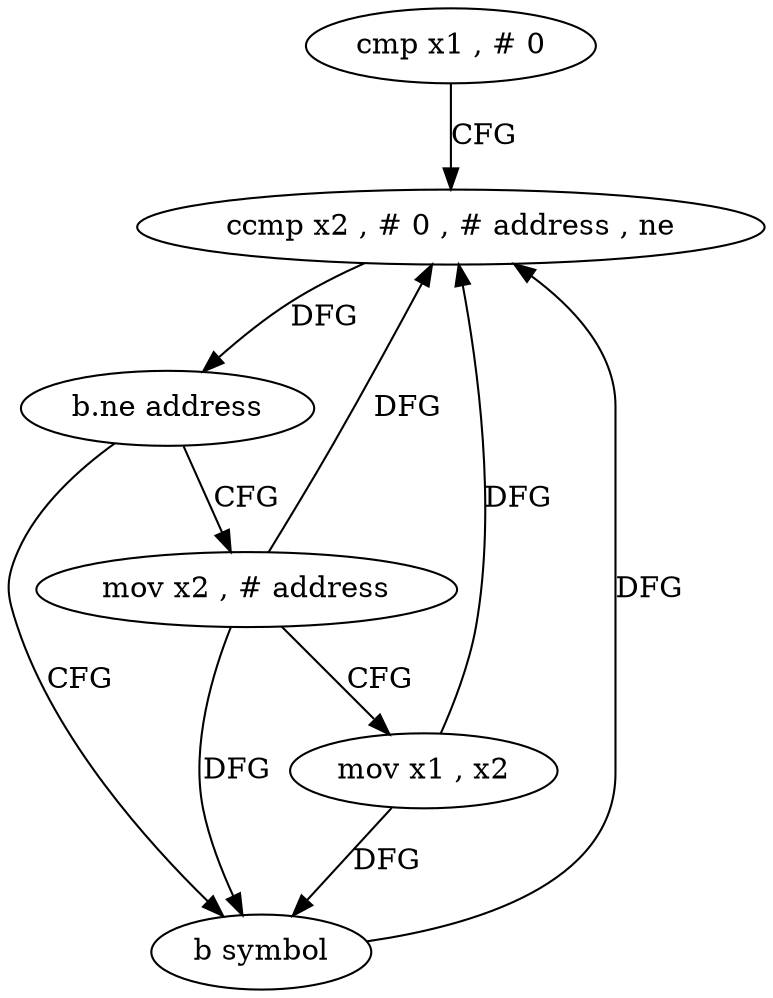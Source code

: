 digraph "func" {
"175992" [label = "cmp x1 , # 0" ]
"175996" [label = "ccmp x2 , # 0 , # address , ne" ]
"176000" [label = "b.ne address" ]
"176012" [label = "b symbol" ]
"176004" [label = "mov x2 , # address" ]
"176008" [label = "mov x1 , x2" ]
"175992" -> "175996" [ label = "CFG" ]
"175996" -> "176000" [ label = "DFG" ]
"176000" -> "176012" [ label = "CFG" ]
"176000" -> "176004" [ label = "CFG" ]
"176012" -> "175996" [ label = "DFG" ]
"176004" -> "176008" [ label = "CFG" ]
"176004" -> "175996" [ label = "DFG" ]
"176004" -> "176012" [ label = "DFG" ]
"176008" -> "176012" [ label = "DFG" ]
"176008" -> "175996" [ label = "DFG" ]
}
